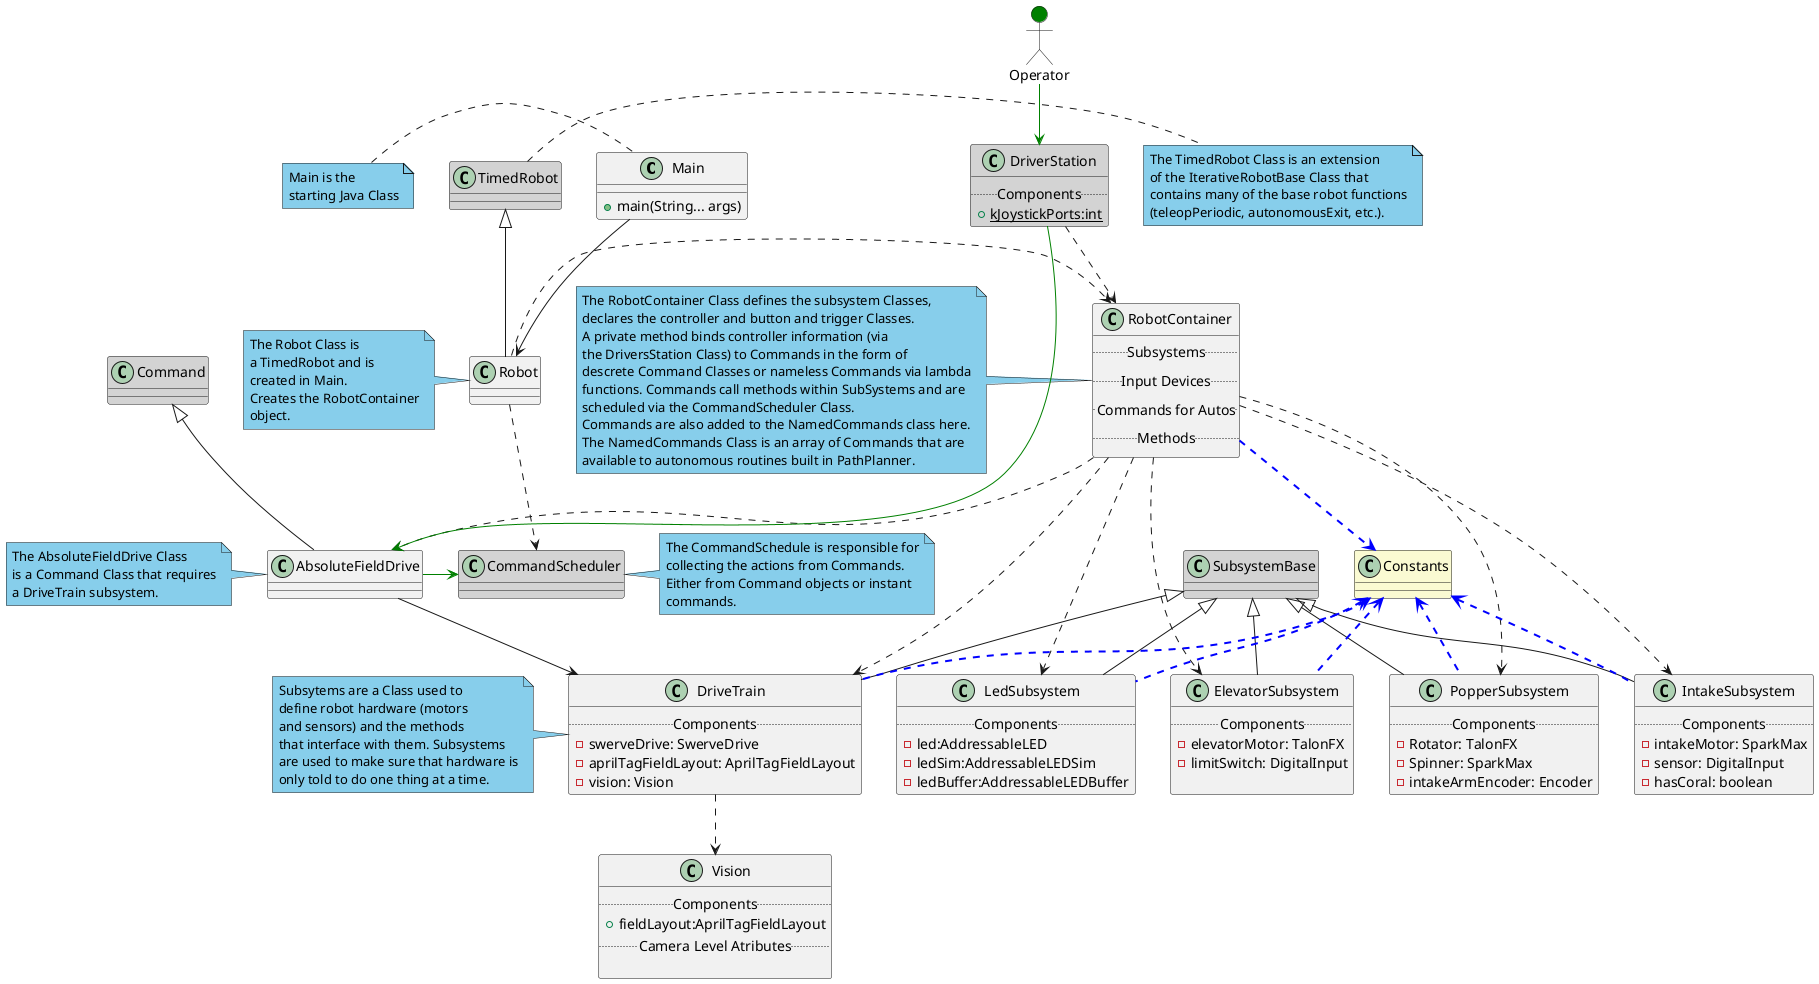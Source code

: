 @startuml
allowmixing
    Class Main {
        +main(String... args)
    }

    note left of Main #SkyBlue
    Main is the
    starting Java Class
    end note


Class Robot {
    
}

Main -down-> Robot

note left of Robot #SkyBlue
    The Robot Class is
    a TimedRobot and is
    created in Main.
    Creates the RobotContainer
    object.
end note

Class TimedRobot #LightGray{
    
}
TimedRobot <|-- Robot
note right of TimedRobot #SkyBlue
    The TimedRobot Class is an extension
    of the IterativeRobotBase Class that
    contains many of the base robot functions
    (teleopPeriodic, autonomousExit, etc.).
end note


Class RobotContainer{
    ..Subsystems..
    ..Input Devices..
    ..Commands for Autos..
    ..Methods..
}
Robot -right-> RobotContainer #line.dashed

note left of RobotContainer #SkyBlue
    The RobotContainer Class defines the subsystem Classes,
    declares the controller and button and trigger Classes.
    A private method binds controller information (via
    the DriversStation Class) to Commands in the form of 
    descrete Command Classes or nameless Commands via lambda
    functions. Commands call methods within SubSystems and are
    scheduled via the CommandScheduler Class.
    Commands are also added to the NamedCommands class here.
    The NamedCommands Class is an array of Commands that are
    available to autonomous routines built in PathPlanner.
end note

Class IntakeSubsystem{
    ..Components..
    -intakeMotor: SparkMax
    -sensor: DigitalInput
    -hasCoral: boolean
}
RobotContainer -down-> IntakeSubsystem #line.dashed

Class PopperSubsystem{
    ..Components..
    -Rotator: TalonFX
    -Spinner: SparkMax
    -intakeArmEncoder: Encoder
    }
RobotContainer -down-> PopperSubsystem #line.dashed



    Class ElevatorSubsystem{
        ..Components..
        -elevatorMotor: TalonFX
        -limitSwitch: DigitalInput
        
    }

    RobotContainer -down-> ElevatorSubsystem #line.dashed



Class DriveTrain{
    ..Components..
    -swerveDrive: SwerveDrive
    -aprilTagFieldLayout: AprilTagFieldLayout
    -vision: Vision
}

RobotContainer -down-> DriveTrain #line.dashed

note left of DriveTrain #SkyBlue
    Subsytems are a Class used to
    define robot hardware (motors
    and sensors) and the methods
    that interface with them. Subsystems
    are used to make sure that hardware is
    only told to do one thing at a time.
end note

    Class Vision{
        ..Components..
        +fieldLayout:AprilTagFieldLayout
        ..Camera Level Atributes..
        
    }

    Vision <-up- DriveTrain #line.dashed
 
   
    Class LedSubsystem{
        ..Components..
        -led:AddressableLED
        -ledSim:AddressableLEDSim
        -ledBuffer:AddressableLEDBuffer
    }
    RobotContainer -down-> LedSubsystem #line.dashed

Class SubsystemBase #LightGray{
    
}
SubsystemBase <|-down- IntakeSubsystem
SubsystemBase <|-down- PopperSubsystem
SubsystemBase <|-down- ElevatorSubsystem
SubsystemBase <|-down- DriveTrain
SubsystemBase <|-down- LedSubsystem


    Class DriverStation #LightGray{
        ..Components..
        +{static}kJoystickPorts:int
    }
    DriverStation --> RobotContainer #line.dashed

    

'These are Constant Sub-Objects
Class Constants #LightGoldenRodYellow{
}
    RobotContainer .down[#Blue,thickness=2].> Constants 
    DriveTrain .up[#Blue,thickness=2].> Constants 
    ElevatorSubsystem .up[#Blue,thickness=2].> Constants 
    IntakeSubsystem .up[#Blue,thickness=2].> Constants 
    LedSubsystem .up[#Blue,thickness=2].> Constants 
    PopperSubsystem .up[#Blue,thickness=2].> Constants 


Class Command #LightGray{
    }

Class CommandScheduler #LightGray{
    }

Robot --> CommandScheduler #line.dashed

note right of CommandScheduler #SkyBlue
    The CommandSchedule is responsible for
    collecting the actions from Commands.
    Either from Command objects or instant 
    commands. 
end note

Class AbsoluteFieldDrive{
    
}



actor Operator #Green

Operator -[#Green]-> DriverStation

AbsoluteFieldDrive -up-|> Command
RobotContainer --> AbsoluteFieldDrive #line.dashed
AbsoluteFieldDrive --> DriveTrain
DriverStation -[#Green]-> AbsoluteFieldDrive
AbsoluteFieldDrive -right[#Green]-> CommandScheduler
note left of AbsoluteFieldDrive #SkyBlue
    The AbsoluteFieldDrive Class 
    is a Command Class that requires
    a DriveTrain subsystem.
end note

@enduml